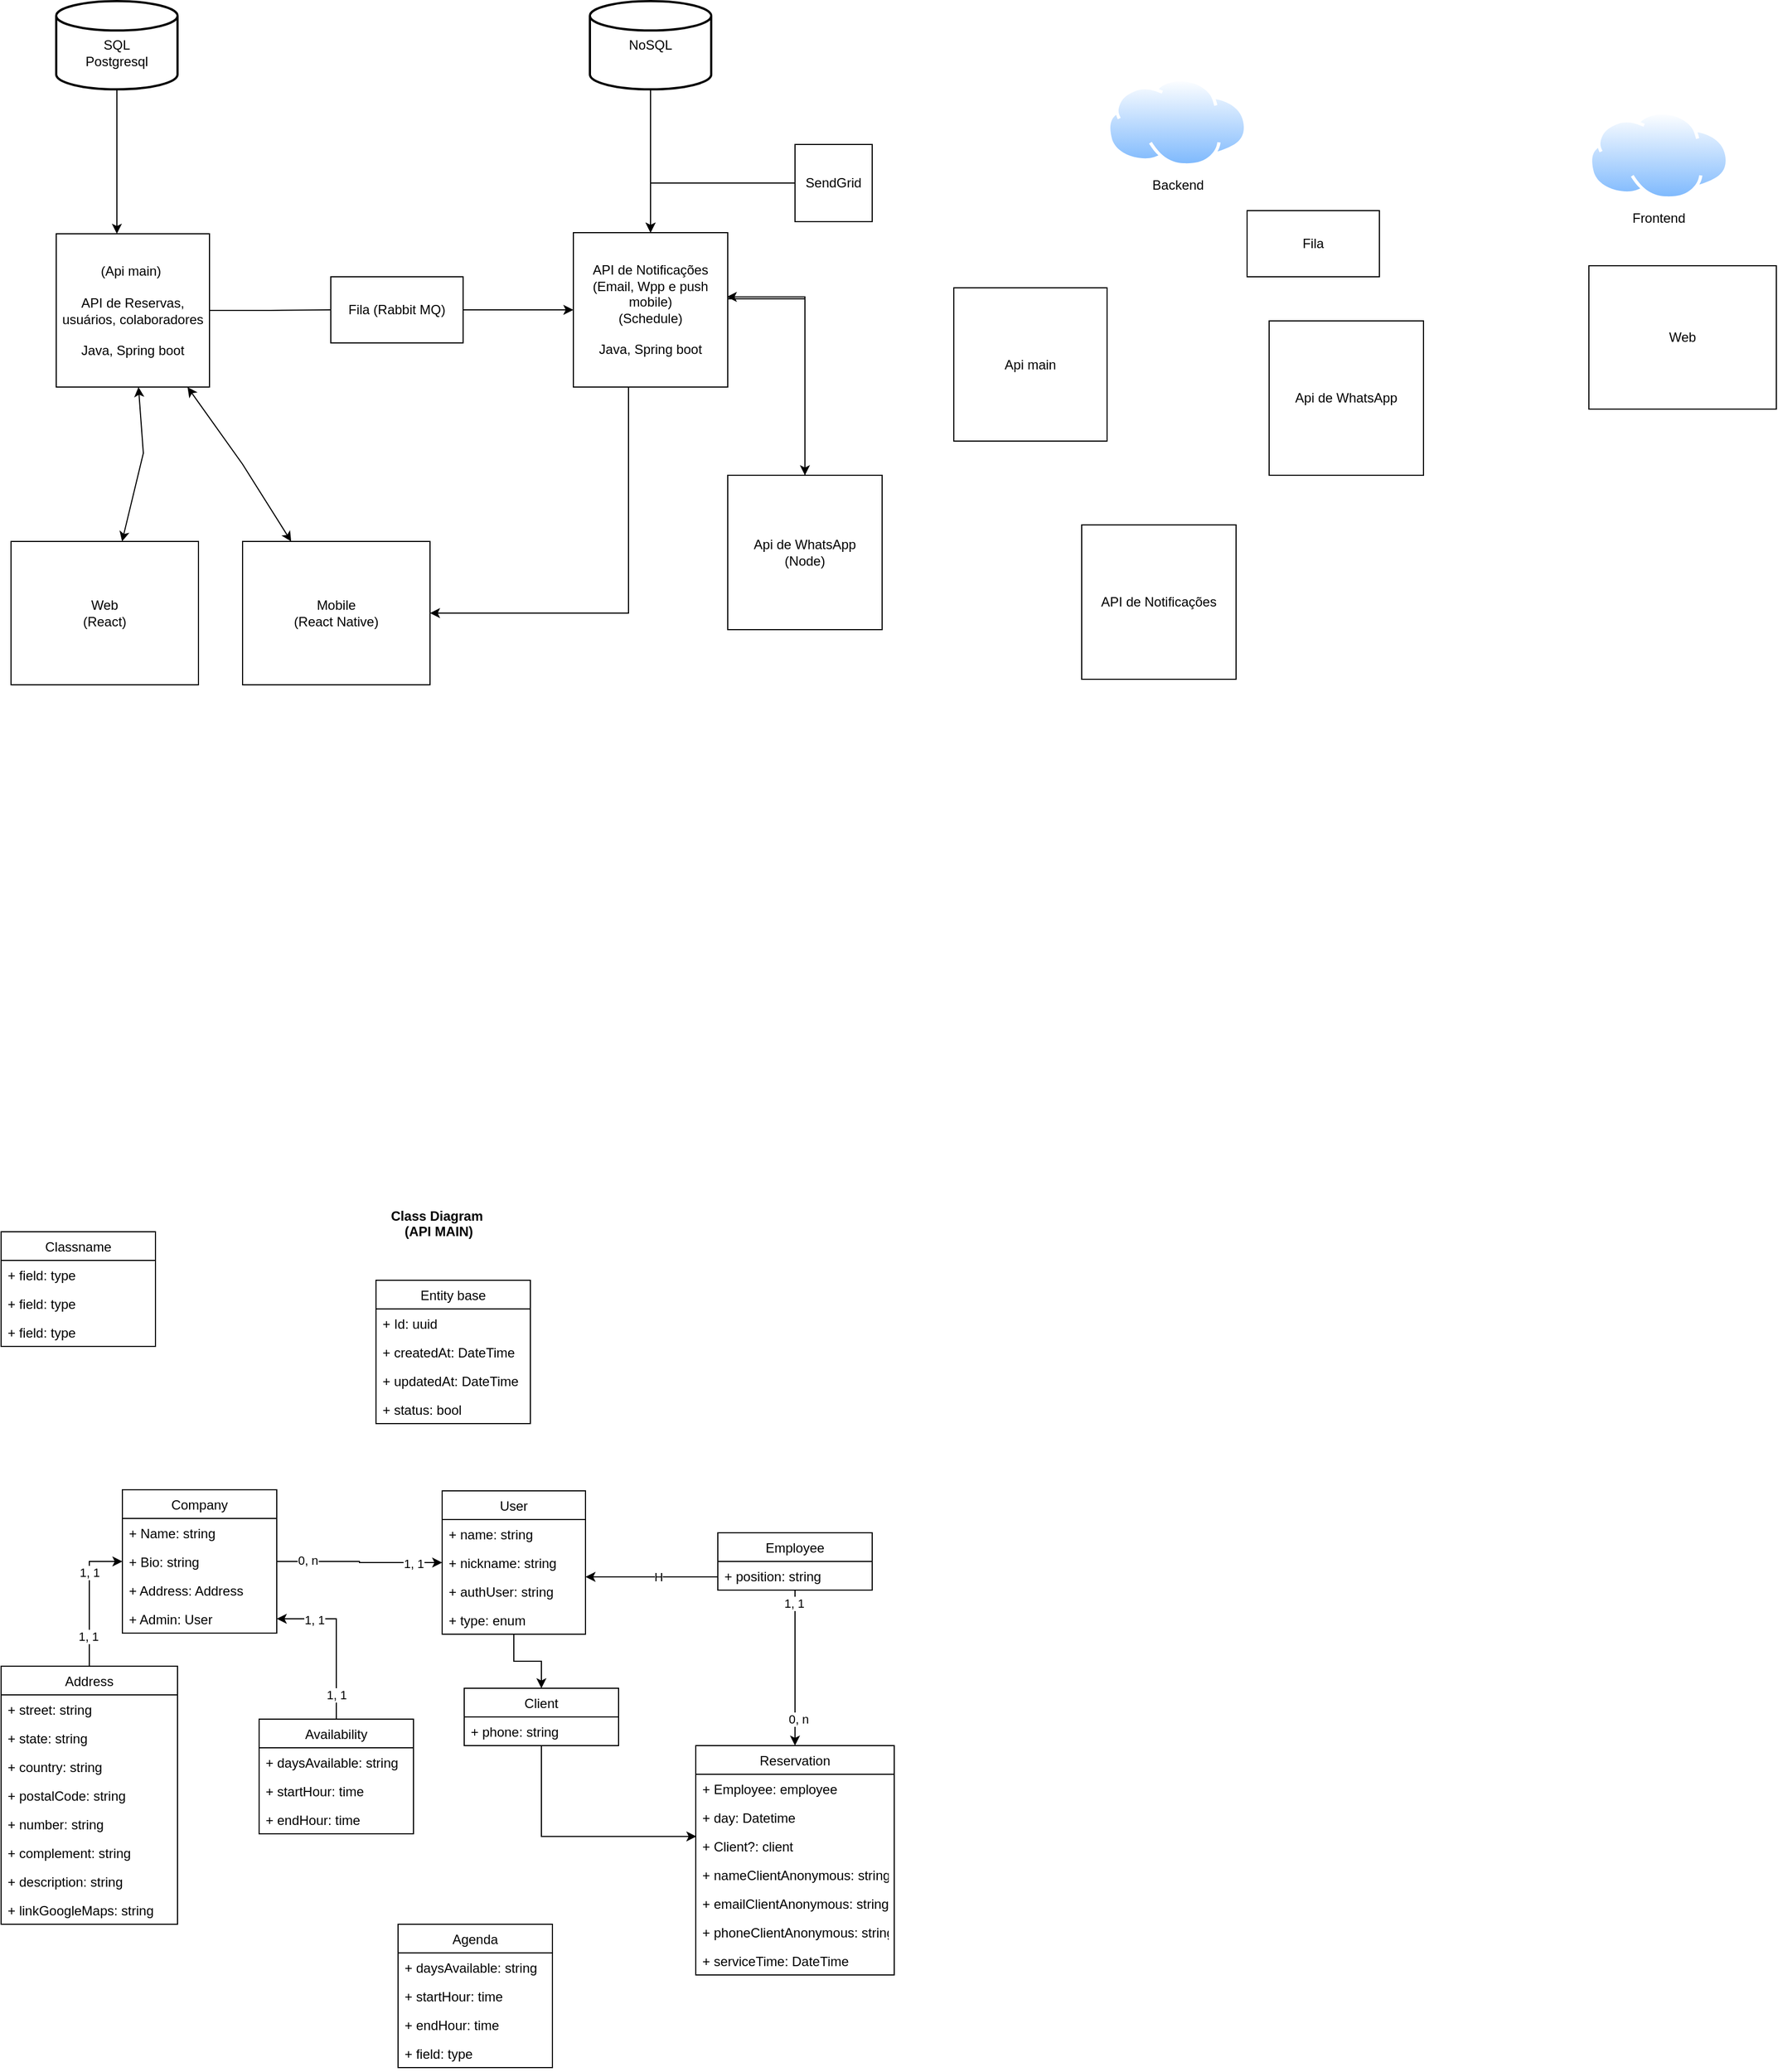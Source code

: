<mxfile version="18.0.6" type="device"><diagram id="8h_JsP-CnKqzO70dop5X" name="Página-1"><mxGraphModel dx="637" dy="545" grid="1" gridSize="10" guides="1" tooltips="1" connect="1" arrows="1" fold="1" page="1" pageScale="1" pageWidth="827" pageHeight="1169" math="0" shadow="0"><root><mxCell id="0"/><mxCell id="1" parent="0"/><mxCell id="T4q8o-NpH2LVHNzT5ocF-7" style="edgeStyle=orthogonalEdgeStyle;rounded=0;orthogonalLoop=1;jettySize=auto;html=1;startArrow=none;" parent="1" source="T4q8o-NpH2LVHNzT5ocF-8" target="T4q8o-NpH2LVHNzT5ocF-6" edge="1"><mxGeometry relative="1" as="geometry"/></mxCell><mxCell id="T4q8o-NpH2LVHNzT5ocF-5" value="(Api main)&amp;nbsp;&lt;br&gt;&lt;br&gt;API de Reservas,&lt;br&gt;usuários, colaboradores&lt;br&gt;&lt;br&gt;Java, Spring boot" style="whiteSpace=wrap;html=1;aspect=fixed;" parent="1" vertex="1"><mxGeometry x="60" y="321" width="139" height="139" as="geometry"/></mxCell><mxCell id="T4q8o-NpH2LVHNzT5ocF-15" style="edgeStyle=orthogonalEdgeStyle;rounded=0;orthogonalLoop=1;jettySize=auto;html=1;" parent="1" source="T4q8o-NpH2LVHNzT5ocF-6" target="T4q8o-NpH2LVHNzT5ocF-11" edge="1"><mxGeometry relative="1" as="geometry"><Array as="points"><mxPoint x="579" y="665"/></Array></mxGeometry></mxCell><mxCell id="T4q8o-NpH2LVHNzT5ocF-17" style="edgeStyle=orthogonalEdgeStyle;rounded=0;orthogonalLoop=1;jettySize=auto;html=1;" parent="1" source="T4q8o-NpH2LVHNzT5ocF-6" target="T4q8o-NpH2LVHNzT5ocF-16" edge="1"><mxGeometry relative="1" as="geometry"><Array as="points"><mxPoint x="739" y="380"/></Array></mxGeometry></mxCell><mxCell id="T4q8o-NpH2LVHNzT5ocF-6" value="API de Notificações&lt;br&gt;(Email, Wpp e push mobile)&lt;br&gt;(Schedule)&lt;br&gt;&lt;br&gt;Java, Spring boot" style="whiteSpace=wrap;html=1;aspect=fixed;" parent="1" vertex="1"><mxGeometry x="529" y="320" width="140" height="140" as="geometry"/></mxCell><mxCell id="T4q8o-NpH2LVHNzT5ocF-8" value="Fila (Rabbit MQ)" style="rounded=0;whiteSpace=wrap;html=1;" parent="1" vertex="1"><mxGeometry x="309" y="360" width="120" height="60" as="geometry"/></mxCell><mxCell id="T4q8o-NpH2LVHNzT5ocF-9" value="" style="edgeStyle=orthogonalEdgeStyle;rounded=0;orthogonalLoop=1;jettySize=auto;html=1;endArrow=none;" parent="1" source="T4q8o-NpH2LVHNzT5ocF-5" target="T4q8o-NpH2LVHNzT5ocF-8" edge="1"><mxGeometry relative="1" as="geometry"><mxPoint x="229" y="380" as="sourcePoint"/><mxPoint x="499" y="380" as="targetPoint"/></mxGeometry></mxCell><mxCell id="T4q8o-NpH2LVHNzT5ocF-10" value="Web&lt;br&gt;(React)" style="rounded=0;whiteSpace=wrap;html=1;" parent="1" vertex="1"><mxGeometry x="19" y="600" width="170" height="130" as="geometry"/></mxCell><mxCell id="T4q8o-NpH2LVHNzT5ocF-11" value="Mobile&lt;br&gt;(React Native)" style="rounded=0;whiteSpace=wrap;html=1;" parent="1" vertex="1"><mxGeometry x="229" y="600" width="170" height="130" as="geometry"/></mxCell><mxCell id="T4q8o-NpH2LVHNzT5ocF-13" value="" style="endArrow=classic;startArrow=classic;html=1;rounded=0;" parent="1" source="T4q8o-NpH2LVHNzT5ocF-10" target="T4q8o-NpH2LVHNzT5ocF-5" edge="1"><mxGeometry width="50" height="50" relative="1" as="geometry"><mxPoint x="369" y="680" as="sourcePoint"/><mxPoint x="419" y="630" as="targetPoint"/><Array as="points"><mxPoint x="139" y="520"/></Array></mxGeometry></mxCell><mxCell id="T4q8o-NpH2LVHNzT5ocF-14" value="" style="endArrow=classic;startArrow=classic;html=1;rounded=0;" parent="1" source="T4q8o-NpH2LVHNzT5ocF-11" target="T4q8o-NpH2LVHNzT5ocF-5" edge="1"><mxGeometry width="50" height="50" relative="1" as="geometry"><mxPoint x="129.69" y="610" as="sourcePoint"/><mxPoint x="144.385" y="470" as="targetPoint"/><Array as="points"><mxPoint x="229" y="530"/></Array></mxGeometry></mxCell><mxCell id="T4q8o-NpH2LVHNzT5ocF-18" style="edgeStyle=orthogonalEdgeStyle;rounded=0;orthogonalLoop=1;jettySize=auto;html=1;entryX=0.994;entryY=0.416;entryDx=0;entryDy=0;entryPerimeter=0;" parent="1" source="T4q8o-NpH2LVHNzT5ocF-16" target="T4q8o-NpH2LVHNzT5ocF-6" edge="1"><mxGeometry relative="1" as="geometry"/></mxCell><mxCell id="T4q8o-NpH2LVHNzT5ocF-16" value="Api de WhatsApp&lt;br&gt;(Node)" style="whiteSpace=wrap;html=1;aspect=fixed;" parent="1" vertex="1"><mxGeometry x="669" y="540" width="140" height="140" as="geometry"/></mxCell><mxCell id="T4q8o-NpH2LVHNzT5ocF-21" style="edgeStyle=orthogonalEdgeStyle;rounded=0;orthogonalLoop=1;jettySize=auto;html=1;" parent="1" source="T4q8o-NpH2LVHNzT5ocF-20" target="T4q8o-NpH2LVHNzT5ocF-5" edge="1"><mxGeometry relative="1" as="geometry"><Array as="points"><mxPoint x="115" y="290"/><mxPoint x="115" y="290"/></Array></mxGeometry></mxCell><mxCell id="T4q8o-NpH2LVHNzT5ocF-20" value="&lt;br&gt;SQL&lt;br&gt;Postgresql" style="strokeWidth=2;html=1;shape=mxgraph.flowchart.database;whiteSpace=wrap;" parent="1" vertex="1"><mxGeometry x="60" y="110" width="110" height="80" as="geometry"/></mxCell><mxCell id="T4q8o-NpH2LVHNzT5ocF-23" style="edgeStyle=orthogonalEdgeStyle;rounded=0;orthogonalLoop=1;jettySize=auto;html=1;" parent="1" source="T4q8o-NpH2LVHNzT5ocF-22" target="T4q8o-NpH2LVHNzT5ocF-6" edge="1"><mxGeometry relative="1" as="geometry"/></mxCell><mxCell id="T4q8o-NpH2LVHNzT5ocF-22" value="NoSQL" style="strokeWidth=2;html=1;shape=mxgraph.flowchart.database;whiteSpace=wrap;" parent="1" vertex="1"><mxGeometry x="544" y="110" width="110" height="80" as="geometry"/></mxCell><mxCell id="T4q8o-NpH2LVHNzT5ocF-27" value="Frontend" style="aspect=fixed;perimeter=ellipsePerimeter;html=1;align=center;shadow=0;dashed=0;spacingTop=3;image;image=img/lib/active_directory/internet_cloud.svg;" parent="1" vertex="1"><mxGeometry x="1450" y="210" width="126.98" height="80" as="geometry"/></mxCell><mxCell id="T4q8o-NpH2LVHNzT5ocF-46" value="Backend" style="aspect=fixed;perimeter=ellipsePerimeter;html=1;align=center;shadow=0;dashed=0;spacingTop=3;image;image=img/lib/active_directory/internet_cloud.svg;" parent="1" vertex="1"><mxGeometry x="1013.02" y="180" width="126.98" height="80" as="geometry"/></mxCell><mxCell id="T4q8o-NpH2LVHNzT5ocF-47" value="Api main" style="whiteSpace=wrap;html=1;aspect=fixed;" parent="1" vertex="1"><mxGeometry x="874.02" y="370" width="139" height="139" as="geometry"/></mxCell><mxCell id="T4q8o-NpH2LVHNzT5ocF-48" value="API de Notificações&lt;br&gt;" style="whiteSpace=wrap;html=1;aspect=fixed;" parent="1" vertex="1"><mxGeometry x="990" y="585" width="140" height="140" as="geometry"/></mxCell><mxCell id="T4q8o-NpH2LVHNzT5ocF-49" value="Api de WhatsApp" style="whiteSpace=wrap;html=1;aspect=fixed;" parent="1" vertex="1"><mxGeometry x="1160" y="400" width="140" height="140" as="geometry"/></mxCell><mxCell id="T4q8o-NpH2LVHNzT5ocF-50" value="Fila" style="rounded=0;whiteSpace=wrap;html=1;" parent="1" vertex="1"><mxGeometry x="1140" y="300" width="120" height="60" as="geometry"/></mxCell><mxCell id="T4q8o-NpH2LVHNzT5ocF-53" value="Web" style="rounded=0;whiteSpace=wrap;html=1;" parent="1" vertex="1"><mxGeometry x="1450" y="350" width="170" height="130" as="geometry"/></mxCell><mxCell id="T4q8o-NpH2LVHNzT5ocF-56" style="edgeStyle=orthogonalEdgeStyle;rounded=0;orthogonalLoop=1;jettySize=auto;html=1;" parent="1" source="T4q8o-NpH2LVHNzT5ocF-55" target="T4q8o-NpH2LVHNzT5ocF-6" edge="1"><mxGeometry relative="1" as="geometry"/></mxCell><mxCell id="T4q8o-NpH2LVHNzT5ocF-55" value="SendGrid" style="whiteSpace=wrap;html=1;aspect=fixed;" parent="1" vertex="1"><mxGeometry x="730" y="240" width="70" height="70" as="geometry"/></mxCell><mxCell id="EwidzGbI3Z2ptSwWMDJn-49" style="edgeStyle=orthogonalEdgeStyle;rounded=0;orthogonalLoop=1;jettySize=auto;html=1;entryX=0;entryY=0.5;entryDx=0;entryDy=0;" parent="1" source="EwidzGbI3Z2ptSwWMDJn-1" target="EwidzGbI3Z2ptSwWMDJn-45" edge="1"><mxGeometry relative="1" as="geometry"/></mxCell><mxCell id="EwidzGbI3Z2ptSwWMDJn-50" value="0, n" style="edgeLabel;html=1;align=center;verticalAlign=middle;resizable=0;points=[];" parent="EwidzGbI3Z2ptSwWMDJn-49" vertex="1" connectable="0"><mxGeometry x="-0.635" y="1" relative="1" as="geometry"><mxPoint as="offset"/></mxGeometry></mxCell><mxCell id="EwidzGbI3Z2ptSwWMDJn-51" value="1, 1" style="edgeLabel;html=1;align=center;verticalAlign=middle;resizable=0;points=[];" parent="EwidzGbI3Z2ptSwWMDJn-49" vertex="1" connectable="0"><mxGeometry x="0.646" y="-1" relative="1" as="geometry"><mxPoint as="offset"/></mxGeometry></mxCell><mxCell id="EwidzGbI3Z2ptSwWMDJn-1" value="Company" style="swimlane;fontStyle=0;childLayout=stackLayout;horizontal=1;startSize=26;fillColor=none;horizontalStack=0;resizeParent=1;resizeParentMax=0;resizeLast=0;collapsible=1;marginBottom=0;" parent="1" vertex="1"><mxGeometry x="120" y="1460" width="140" height="130" as="geometry"/></mxCell><mxCell id="EwidzGbI3Z2ptSwWMDJn-2" value="+ Name: string" style="text;strokeColor=none;fillColor=none;align=left;verticalAlign=top;spacingLeft=4;spacingRight=4;overflow=hidden;rotatable=0;points=[[0,0.5],[1,0.5]];portConstraint=eastwest;" parent="EwidzGbI3Z2ptSwWMDJn-1" vertex="1"><mxGeometry y="26" width="140" height="26" as="geometry"/></mxCell><mxCell id="EwidzGbI3Z2ptSwWMDJn-3" value="+ Bio: string" style="text;strokeColor=none;fillColor=none;align=left;verticalAlign=top;spacingLeft=4;spacingRight=4;overflow=hidden;rotatable=0;points=[[0,0.5],[1,0.5]];portConstraint=eastwest;" parent="EwidzGbI3Z2ptSwWMDJn-1" vertex="1"><mxGeometry y="52" width="140" height="26" as="geometry"/></mxCell><mxCell id="EwidzGbI3Z2ptSwWMDJn-4" value="+ Address: Address" style="text;strokeColor=none;fillColor=none;align=left;verticalAlign=top;spacingLeft=4;spacingRight=4;overflow=hidden;rotatable=0;points=[[0,0.5],[1,0.5]];portConstraint=eastwest;" parent="EwidzGbI3Z2ptSwWMDJn-1" vertex="1"><mxGeometry y="78" width="140" height="26" as="geometry"/></mxCell><mxCell id="EwidzGbI3Z2ptSwWMDJn-41" value="+ Admin: User" style="text;strokeColor=none;fillColor=none;align=left;verticalAlign=top;spacingLeft=4;spacingRight=4;overflow=hidden;rotatable=0;points=[[0,0.5],[1,0.5]];portConstraint=eastwest;" parent="EwidzGbI3Z2ptSwWMDJn-1" vertex="1"><mxGeometry y="104" width="140" height="26" as="geometry"/></mxCell><mxCell id="EwidzGbI3Z2ptSwWMDJn-9" value="Classname" style="swimlane;fontStyle=0;childLayout=stackLayout;horizontal=1;startSize=26;fillColor=none;horizontalStack=0;resizeParent=1;resizeParentMax=0;resizeLast=0;collapsible=1;marginBottom=0;" parent="1" vertex="1"><mxGeometry x="10" y="1226" width="140" height="104" as="geometry"/></mxCell><mxCell id="EwidzGbI3Z2ptSwWMDJn-10" value="+ field: type" style="text;strokeColor=none;fillColor=none;align=left;verticalAlign=top;spacingLeft=4;spacingRight=4;overflow=hidden;rotatable=0;points=[[0,0.5],[1,0.5]];portConstraint=eastwest;" parent="EwidzGbI3Z2ptSwWMDJn-9" vertex="1"><mxGeometry y="26" width="140" height="26" as="geometry"/></mxCell><mxCell id="EwidzGbI3Z2ptSwWMDJn-11" value="+ field: type" style="text;strokeColor=none;fillColor=none;align=left;verticalAlign=top;spacingLeft=4;spacingRight=4;overflow=hidden;rotatable=0;points=[[0,0.5],[1,0.5]];portConstraint=eastwest;" parent="EwidzGbI3Z2ptSwWMDJn-9" vertex="1"><mxGeometry y="52" width="140" height="26" as="geometry"/></mxCell><mxCell id="EwidzGbI3Z2ptSwWMDJn-12" value="+ field: type" style="text;strokeColor=none;fillColor=none;align=left;verticalAlign=top;spacingLeft=4;spacingRight=4;overflow=hidden;rotatable=0;points=[[0,0.5],[1,0.5]];portConstraint=eastwest;" parent="EwidzGbI3Z2ptSwWMDJn-9" vertex="1"><mxGeometry y="78" width="140" height="26" as="geometry"/></mxCell><mxCell id="EwidzGbI3Z2ptSwWMDJn-53" style="edgeStyle=orthogonalEdgeStyle;rounded=0;orthogonalLoop=1;jettySize=auto;html=1;entryX=1;entryY=0;entryDx=0;entryDy=0;entryPerimeter=0;" parent="1" source="EwidzGbI3Z2ptSwWMDJn-13" target="EwidzGbI3Z2ptSwWMDJn-46" edge="1"><mxGeometry relative="1" as="geometry"><Array as="points"><mxPoint x="580" y="1539"/><mxPoint x="580" y="1539"/></Array></mxGeometry></mxCell><mxCell id="EwidzGbI3Z2ptSwWMDJn-58" value="H" style="edgeLabel;html=1;align=center;verticalAlign=middle;resizable=0;points=[];" parent="EwidzGbI3Z2ptSwWMDJn-53" vertex="1" connectable="0"><mxGeometry x="-0.104" relative="1" as="geometry"><mxPoint as="offset"/></mxGeometry></mxCell><mxCell id="EwidzGbI3Z2ptSwWMDJn-129" style="edgeStyle=orthogonalEdgeStyle;rounded=0;orthogonalLoop=1;jettySize=auto;html=1;" parent="1" source="EwidzGbI3Z2ptSwWMDJn-13" target="EwidzGbI3Z2ptSwWMDJn-21" edge="1"><mxGeometry relative="1" as="geometry"><Array as="points"><mxPoint x="730" y="1660"/><mxPoint x="730" y="1660"/></Array></mxGeometry></mxCell><mxCell id="EwidzGbI3Z2ptSwWMDJn-133" value="1, 1" style="edgeLabel;html=1;align=center;verticalAlign=middle;resizable=0;points=[];" parent="EwidzGbI3Z2ptSwWMDJn-129" vertex="1" connectable="0"><mxGeometry x="-0.833" y="-1" relative="1" as="geometry"><mxPoint as="offset"/></mxGeometry></mxCell><mxCell id="EwidzGbI3Z2ptSwWMDJn-134" value="0, n" style="edgeLabel;html=1;align=center;verticalAlign=middle;resizable=0;points=[];" parent="EwidzGbI3Z2ptSwWMDJn-129" vertex="1" connectable="0"><mxGeometry x="0.654" y="3" relative="1" as="geometry"><mxPoint as="offset"/></mxGeometry></mxCell><mxCell id="EwidzGbI3Z2ptSwWMDJn-13" value="Employee" style="swimlane;fontStyle=0;childLayout=stackLayout;horizontal=1;startSize=26;fillColor=none;horizontalStack=0;resizeParent=1;resizeParentMax=0;resizeLast=0;collapsible=1;marginBottom=0;" parent="1" vertex="1"><mxGeometry x="660" y="1499" width="140" height="52" as="geometry"/></mxCell><mxCell id="EwidzGbI3Z2ptSwWMDJn-14" value="+ position: string" style="text;strokeColor=none;fillColor=none;align=left;verticalAlign=top;spacingLeft=4;spacingRight=4;overflow=hidden;rotatable=0;points=[[0,0.5],[1,0.5]];portConstraint=eastwest;" parent="EwidzGbI3Z2ptSwWMDJn-13" vertex="1"><mxGeometry y="26" width="140" height="26" as="geometry"/></mxCell><mxCell id="EwidzGbI3Z2ptSwWMDJn-17" value="Agenda" style="swimlane;fontStyle=0;childLayout=stackLayout;horizontal=1;startSize=26;fillColor=none;horizontalStack=0;resizeParent=1;resizeParentMax=0;resizeLast=0;collapsible=1;marginBottom=0;" parent="1" vertex="1"><mxGeometry x="370" y="1854" width="140" height="130" as="geometry"/></mxCell><mxCell id="EwidzGbI3Z2ptSwWMDJn-19" value="+ daysAvailable: string" style="text;strokeColor=none;fillColor=none;align=left;verticalAlign=top;spacingLeft=4;spacingRight=4;overflow=hidden;rotatable=0;points=[[0,0.5],[1,0.5]];portConstraint=eastwest;" parent="EwidzGbI3Z2ptSwWMDJn-17" vertex="1"><mxGeometry y="26" width="140" height="26" as="geometry"/></mxCell><mxCell id="EwidzGbI3Z2ptSwWMDJn-20" value="+ startHour: time" style="text;strokeColor=none;fillColor=none;align=left;verticalAlign=top;spacingLeft=4;spacingRight=4;overflow=hidden;rotatable=0;points=[[0,0.5],[1,0.5]];portConstraint=eastwest;" parent="EwidzGbI3Z2ptSwWMDJn-17" vertex="1"><mxGeometry y="52" width="140" height="26" as="geometry"/></mxCell><mxCell id="EwidzGbI3Z2ptSwWMDJn-112" value="+ endHour: time" style="text;strokeColor=none;fillColor=none;align=left;verticalAlign=top;spacingLeft=4;spacingRight=4;overflow=hidden;rotatable=0;points=[[0,0.5],[1,0.5]];portConstraint=eastwest;" parent="EwidzGbI3Z2ptSwWMDJn-17" vertex="1"><mxGeometry y="78" width="140" height="26" as="geometry"/></mxCell><mxCell id="EwidzGbI3Z2ptSwWMDJn-113" value="+ field: type" style="text;strokeColor=none;fillColor=none;align=left;verticalAlign=top;spacingLeft=4;spacingRight=4;overflow=hidden;rotatable=0;points=[[0,0.5],[1,0.5]];portConstraint=eastwest;" parent="EwidzGbI3Z2ptSwWMDJn-17" vertex="1"><mxGeometry y="104" width="140" height="26" as="geometry"/></mxCell><mxCell id="EwidzGbI3Z2ptSwWMDJn-21" value="Reservation" style="swimlane;fontStyle=0;childLayout=stackLayout;horizontal=1;startSize=26;fillColor=none;horizontalStack=0;resizeParent=1;resizeParentMax=0;resizeLast=0;collapsible=1;marginBottom=0;" parent="1" vertex="1"><mxGeometry x="640" y="1692" width="180" height="208" as="geometry"/></mxCell><mxCell id="EwidzGbI3Z2ptSwWMDJn-22" value="+ Employee: employee" style="text;strokeColor=none;fillColor=none;align=left;verticalAlign=top;spacingLeft=4;spacingRight=4;overflow=hidden;rotatable=0;points=[[0,0.5],[1,0.5]];portConstraint=eastwest;" parent="EwidzGbI3Z2ptSwWMDJn-21" vertex="1"><mxGeometry y="26" width="180" height="26" as="geometry"/></mxCell><mxCell id="EwidzGbI3Z2ptSwWMDJn-23" value="+ day: Datetime" style="text;strokeColor=none;fillColor=none;align=left;verticalAlign=top;spacingLeft=4;spacingRight=4;overflow=hidden;rotatable=0;points=[[0,0.5],[1,0.5]];portConstraint=eastwest;" parent="EwidzGbI3Z2ptSwWMDJn-21" vertex="1"><mxGeometry y="52" width="180" height="26" as="geometry"/></mxCell><mxCell id="EwidzGbI3Z2ptSwWMDJn-24" value="+ Client?: client" style="text;strokeColor=none;fillColor=none;align=left;verticalAlign=top;spacingLeft=4;spacingRight=4;overflow=hidden;rotatable=0;points=[[0,0.5],[1,0.5]];portConstraint=eastwest;" parent="EwidzGbI3Z2ptSwWMDJn-21" vertex="1"><mxGeometry y="78" width="180" height="26" as="geometry"/></mxCell><mxCell id="EwidzGbI3Z2ptSwWMDJn-124" value="+ nameClientAnonymous: string" style="text;strokeColor=none;fillColor=none;align=left;verticalAlign=top;spacingLeft=4;spacingRight=4;overflow=hidden;rotatable=0;points=[[0,0.5],[1,0.5]];portConstraint=eastwest;" parent="EwidzGbI3Z2ptSwWMDJn-21" vertex="1"><mxGeometry y="104" width="180" height="26" as="geometry"/></mxCell><mxCell id="EwidzGbI3Z2ptSwWMDJn-130" value="+ emailClientAnonymous: string" style="text;strokeColor=none;fillColor=none;align=left;verticalAlign=top;spacingLeft=4;spacingRight=4;overflow=hidden;rotatable=0;points=[[0,0.5],[1,0.5]];portConstraint=eastwest;" parent="EwidzGbI3Z2ptSwWMDJn-21" vertex="1"><mxGeometry y="130" width="180" height="26" as="geometry"/></mxCell><mxCell id="EwidzGbI3Z2ptSwWMDJn-131" value="+ phoneClientAnonymous: string" style="text;strokeColor=none;fillColor=none;align=left;verticalAlign=top;spacingLeft=4;spacingRight=4;overflow=hidden;rotatable=0;points=[[0,0.5],[1,0.5]];portConstraint=eastwest;" parent="EwidzGbI3Z2ptSwWMDJn-21" vertex="1"><mxGeometry y="156" width="180" height="26" as="geometry"/></mxCell><mxCell id="EwidzGbI3Z2ptSwWMDJn-132" value="+ serviceTime: DateTime" style="text;strokeColor=none;fillColor=none;align=left;verticalAlign=top;spacingLeft=4;spacingRight=4;overflow=hidden;rotatable=0;points=[[0,0.5],[1,0.5]];portConstraint=eastwest;" parent="EwidzGbI3Z2ptSwWMDJn-21" vertex="1"><mxGeometry y="182" width="180" height="26" as="geometry"/></mxCell><mxCell id="EwidzGbI3Z2ptSwWMDJn-25" value="Entity base" style="swimlane;fontStyle=0;childLayout=stackLayout;horizontal=1;startSize=26;fillColor=none;horizontalStack=0;resizeParent=1;resizeParentMax=0;resizeLast=0;collapsible=1;marginBottom=0;" parent="1" vertex="1"><mxGeometry x="350" y="1270" width="140" height="130" as="geometry"/></mxCell><mxCell id="EwidzGbI3Z2ptSwWMDJn-26" value="+ Id: uuid" style="text;strokeColor=none;fillColor=none;align=left;verticalAlign=top;spacingLeft=4;spacingRight=4;overflow=hidden;rotatable=0;points=[[0,0.5],[1,0.5]];portConstraint=eastwest;" parent="EwidzGbI3Z2ptSwWMDJn-25" vertex="1"><mxGeometry y="26" width="140" height="26" as="geometry"/></mxCell><mxCell id="EwidzGbI3Z2ptSwWMDJn-27" value="+ createdAt: DateTime" style="text;strokeColor=none;fillColor=none;align=left;verticalAlign=top;spacingLeft=4;spacingRight=4;overflow=hidden;rotatable=0;points=[[0,0.5],[1,0.5]];portConstraint=eastwest;" parent="EwidzGbI3Z2ptSwWMDJn-25" vertex="1"><mxGeometry y="52" width="140" height="26" as="geometry"/></mxCell><mxCell id="EwidzGbI3Z2ptSwWMDJn-28" value="+ updatedAt: DateTime" style="text;strokeColor=none;fillColor=none;align=left;verticalAlign=top;spacingLeft=4;spacingRight=4;overflow=hidden;rotatable=0;points=[[0,0.5],[1,0.5]];portConstraint=eastwest;" parent="EwidzGbI3Z2ptSwWMDJn-25" vertex="1"><mxGeometry y="78" width="140" height="26" as="geometry"/></mxCell><mxCell id="EwidzGbI3Z2ptSwWMDJn-29" value="+ status: bool" style="text;strokeColor=none;fillColor=none;align=left;verticalAlign=top;spacingLeft=4;spacingRight=4;overflow=hidden;rotatable=0;points=[[0,0.5],[1,0.5]];portConstraint=eastwest;" parent="EwidzGbI3Z2ptSwWMDJn-25" vertex="1"><mxGeometry y="104" width="140" height="26" as="geometry"/></mxCell><mxCell id="EwidzGbI3Z2ptSwWMDJn-42" style="edgeStyle=orthogonalEdgeStyle;rounded=0;orthogonalLoop=1;jettySize=auto;html=1;entryX=0;entryY=0.5;entryDx=0;entryDy=0;" parent="1" source="EwidzGbI3Z2ptSwWMDJn-31" target="EwidzGbI3Z2ptSwWMDJn-3" edge="1"><mxGeometry relative="1" as="geometry"/></mxCell><mxCell id="EwidzGbI3Z2ptSwWMDJn-137" value="1, 1" style="edgeLabel;html=1;align=center;verticalAlign=middle;resizable=0;points=[];" parent="EwidzGbI3Z2ptSwWMDJn-42" vertex="1" connectable="0"><mxGeometry x="0.368" relative="1" as="geometry"><mxPoint as="offset"/></mxGeometry></mxCell><mxCell id="EwidzGbI3Z2ptSwWMDJn-138" value="1, 1" style="edgeLabel;html=1;align=center;verticalAlign=middle;resizable=0;points=[];" parent="EwidzGbI3Z2ptSwWMDJn-42" vertex="1" connectable="0"><mxGeometry x="-0.559" y="1" relative="1" as="geometry"><mxPoint as="offset"/></mxGeometry></mxCell><mxCell id="EwidzGbI3Z2ptSwWMDJn-31" value="Address" style="swimlane;fontStyle=0;childLayout=stackLayout;horizontal=1;startSize=26;fillColor=none;horizontalStack=0;resizeParent=1;resizeParentMax=0;resizeLast=0;collapsible=1;marginBottom=0;" parent="1" vertex="1"><mxGeometry x="10" y="1620" width="160" height="234" as="geometry"/></mxCell><mxCell id="EwidzGbI3Z2ptSwWMDJn-32" value="+ street: string" style="text;strokeColor=none;fillColor=none;align=left;verticalAlign=top;spacingLeft=4;spacingRight=4;overflow=hidden;rotatable=0;points=[[0,0.5],[1,0.5]];portConstraint=eastwest;" parent="EwidzGbI3Z2ptSwWMDJn-31" vertex="1"><mxGeometry y="26" width="160" height="26" as="geometry"/></mxCell><mxCell id="EwidzGbI3Z2ptSwWMDJn-33" value="+ state: string" style="text;strokeColor=none;fillColor=none;align=left;verticalAlign=top;spacingLeft=4;spacingRight=4;overflow=hidden;rotatable=0;points=[[0,0.5],[1,0.5]];portConstraint=eastwest;" parent="EwidzGbI3Z2ptSwWMDJn-31" vertex="1"><mxGeometry y="52" width="160" height="26" as="geometry"/></mxCell><mxCell id="EwidzGbI3Z2ptSwWMDJn-34" value="+ country: string" style="text;strokeColor=none;fillColor=none;align=left;verticalAlign=top;spacingLeft=4;spacingRight=4;overflow=hidden;rotatable=0;points=[[0,0.5],[1,0.5]];portConstraint=eastwest;" parent="EwidzGbI3Z2ptSwWMDJn-31" vertex="1"><mxGeometry y="78" width="160" height="26" as="geometry"/></mxCell><mxCell id="EwidzGbI3Z2ptSwWMDJn-35" value="+ postalCode: string" style="text;strokeColor=none;fillColor=none;align=left;verticalAlign=top;spacingLeft=4;spacingRight=4;overflow=hidden;rotatable=0;points=[[0,0.5],[1,0.5]];portConstraint=eastwest;" parent="EwidzGbI3Z2ptSwWMDJn-31" vertex="1"><mxGeometry y="104" width="160" height="26" as="geometry"/></mxCell><mxCell id="EwidzGbI3Z2ptSwWMDJn-36" value="+ number: string" style="text;strokeColor=none;fillColor=none;align=left;verticalAlign=top;spacingLeft=4;spacingRight=4;overflow=hidden;rotatable=0;points=[[0,0.5],[1,0.5]];portConstraint=eastwest;" parent="EwidzGbI3Z2ptSwWMDJn-31" vertex="1"><mxGeometry y="130" width="160" height="26" as="geometry"/></mxCell><mxCell id="EwidzGbI3Z2ptSwWMDJn-37" value="+ complement: string" style="text;strokeColor=none;fillColor=none;align=left;verticalAlign=top;spacingLeft=4;spacingRight=4;overflow=hidden;rotatable=0;points=[[0,0.5],[1,0.5]];portConstraint=eastwest;" parent="EwidzGbI3Z2ptSwWMDJn-31" vertex="1"><mxGeometry y="156" width="160" height="26" as="geometry"/></mxCell><mxCell id="EwidzGbI3Z2ptSwWMDJn-38" value="+ description: string" style="text;strokeColor=none;fillColor=none;align=left;verticalAlign=top;spacingLeft=4;spacingRight=4;overflow=hidden;rotatable=0;points=[[0,0.5],[1,0.5]];portConstraint=eastwest;" parent="EwidzGbI3Z2ptSwWMDJn-31" vertex="1"><mxGeometry y="182" width="160" height="26" as="geometry"/></mxCell><mxCell id="EwidzGbI3Z2ptSwWMDJn-39" value="+ linkGoogleMaps: string" style="text;strokeColor=none;fillColor=none;align=left;verticalAlign=top;spacingLeft=4;spacingRight=4;overflow=hidden;rotatable=0;points=[[0,0.5],[1,0.5]];portConstraint=eastwest;" parent="EwidzGbI3Z2ptSwWMDJn-31" vertex="1"><mxGeometry y="208" width="160" height="26" as="geometry"/></mxCell><mxCell id="EwidzGbI3Z2ptSwWMDJn-127" style="edgeStyle=orthogonalEdgeStyle;rounded=0;orthogonalLoop=1;jettySize=auto;html=1;" parent="1" source="EwidzGbI3Z2ptSwWMDJn-43" target="EwidzGbI3Z2ptSwWMDJn-125" edge="1"><mxGeometry relative="1" as="geometry"/></mxCell><mxCell id="EwidzGbI3Z2ptSwWMDJn-43" value="User" style="swimlane;fontStyle=0;childLayout=stackLayout;horizontal=1;startSize=26;fillColor=none;horizontalStack=0;resizeParent=1;resizeParentMax=0;resizeLast=0;collapsible=1;marginBottom=0;" parent="1" vertex="1"><mxGeometry x="410" y="1461" width="130" height="130" as="geometry"/></mxCell><mxCell id="EwidzGbI3Z2ptSwWMDJn-44" value="+ name: string " style="text;strokeColor=none;fillColor=none;align=left;verticalAlign=top;spacingLeft=4;spacingRight=4;overflow=hidden;rotatable=0;points=[[0,0.5],[1,0.5]];portConstraint=eastwest;" parent="EwidzGbI3Z2ptSwWMDJn-43" vertex="1"><mxGeometry y="26" width="130" height="26" as="geometry"/></mxCell><mxCell id="EwidzGbI3Z2ptSwWMDJn-45" value="+ nickname: string" style="text;strokeColor=none;fillColor=none;align=left;verticalAlign=top;spacingLeft=4;spacingRight=4;overflow=hidden;rotatable=0;points=[[0,0.5],[1,0.5]];portConstraint=eastwest;" parent="EwidzGbI3Z2ptSwWMDJn-43" vertex="1"><mxGeometry y="52" width="130" height="26" as="geometry"/></mxCell><mxCell id="EwidzGbI3Z2ptSwWMDJn-46" value="+ authUser: string" style="text;strokeColor=none;fillColor=none;align=left;verticalAlign=top;spacingLeft=4;spacingRight=4;overflow=hidden;rotatable=0;points=[[0,0.5],[1,0.5]];portConstraint=eastwest;" parent="EwidzGbI3Z2ptSwWMDJn-43" vertex="1"><mxGeometry y="78" width="130" height="26" as="geometry"/></mxCell><mxCell id="EwidzGbI3Z2ptSwWMDJn-48" value="+ type: enum" style="text;strokeColor=none;fillColor=none;align=left;verticalAlign=top;spacingLeft=4;spacingRight=4;overflow=hidden;rotatable=0;points=[[0,0.5],[1,0.5]];portConstraint=eastwest;" parent="EwidzGbI3Z2ptSwWMDJn-43" vertex="1"><mxGeometry y="104" width="130" height="26" as="geometry"/></mxCell><mxCell id="EwidzGbI3Z2ptSwWMDJn-59" value="Class Diagram &#10;(API MAIN)" style="text;align=center;fontStyle=1;verticalAlign=middle;spacingLeft=3;spacingRight=3;strokeColor=none;rotatable=0;points=[[0,0.5],[1,0.5]];portConstraint=eastwest;" parent="1" vertex="1"><mxGeometry x="324" y="1200" width="166" height="36" as="geometry"/></mxCell><mxCell id="EwidzGbI3Z2ptSwWMDJn-123" style="edgeStyle=orthogonalEdgeStyle;rounded=0;orthogonalLoop=1;jettySize=auto;html=1;" parent="1" source="EwidzGbI3Z2ptSwWMDJn-118" target="EwidzGbI3Z2ptSwWMDJn-41" edge="1"><mxGeometry relative="1" as="geometry"/></mxCell><mxCell id="EwidzGbI3Z2ptSwWMDJn-135" value="1, 1" style="edgeLabel;html=1;align=center;verticalAlign=middle;resizable=0;points=[];" parent="EwidzGbI3Z2ptSwWMDJn-123" vertex="1" connectable="0"><mxGeometry x="-0.7" relative="1" as="geometry"><mxPoint as="offset"/></mxGeometry></mxCell><mxCell id="EwidzGbI3Z2ptSwWMDJn-136" value="1, 1" style="edgeLabel;html=1;align=center;verticalAlign=middle;resizable=0;points=[];" parent="EwidzGbI3Z2ptSwWMDJn-123" vertex="1" connectable="0"><mxGeometry x="0.529" y="1" relative="1" as="geometry"><mxPoint as="offset"/></mxGeometry></mxCell><mxCell id="EwidzGbI3Z2ptSwWMDJn-118" value="Availability" style="swimlane;fontStyle=0;childLayout=stackLayout;horizontal=1;startSize=26;fillColor=none;horizontalStack=0;resizeParent=1;resizeParentMax=0;resizeLast=0;collapsible=1;marginBottom=0;" parent="1" vertex="1"><mxGeometry x="244" y="1668" width="140" height="104" as="geometry"/></mxCell><mxCell id="EwidzGbI3Z2ptSwWMDJn-119" value="+ daysAvailable: string" style="text;strokeColor=none;fillColor=none;align=left;verticalAlign=top;spacingLeft=4;spacingRight=4;overflow=hidden;rotatable=0;points=[[0,0.5],[1,0.5]];portConstraint=eastwest;" parent="EwidzGbI3Z2ptSwWMDJn-118" vertex="1"><mxGeometry y="26" width="140" height="26" as="geometry"/></mxCell><mxCell id="EwidzGbI3Z2ptSwWMDJn-120" value="+ startHour: time" style="text;strokeColor=none;fillColor=none;align=left;verticalAlign=top;spacingLeft=4;spacingRight=4;overflow=hidden;rotatable=0;points=[[0,0.5],[1,0.5]];portConstraint=eastwest;" parent="EwidzGbI3Z2ptSwWMDJn-118" vertex="1"><mxGeometry y="52" width="140" height="26" as="geometry"/></mxCell><mxCell id="EwidzGbI3Z2ptSwWMDJn-121" value="+ endHour: time" style="text;strokeColor=none;fillColor=none;align=left;verticalAlign=top;spacingLeft=4;spacingRight=4;overflow=hidden;rotatable=0;points=[[0,0.5],[1,0.5]];portConstraint=eastwest;" parent="EwidzGbI3Z2ptSwWMDJn-118" vertex="1"><mxGeometry y="78" width="140" height="26" as="geometry"/></mxCell><mxCell id="EwidzGbI3Z2ptSwWMDJn-128" style="edgeStyle=orthogonalEdgeStyle;rounded=0;orthogonalLoop=1;jettySize=auto;html=1;entryX=0.003;entryY=0.168;entryDx=0;entryDy=0;entryPerimeter=0;" parent="1" source="EwidzGbI3Z2ptSwWMDJn-125" target="EwidzGbI3Z2ptSwWMDJn-24" edge="1"><mxGeometry relative="1" as="geometry"/></mxCell><mxCell id="EwidzGbI3Z2ptSwWMDJn-125" value="Client" style="swimlane;fontStyle=0;childLayout=stackLayout;horizontal=1;startSize=26;fillColor=none;horizontalStack=0;resizeParent=1;resizeParentMax=0;resizeLast=0;collapsible=1;marginBottom=0;" parent="1" vertex="1"><mxGeometry x="430" y="1640" width="140" height="52" as="geometry"/></mxCell><mxCell id="EwidzGbI3Z2ptSwWMDJn-126" value="+ phone: string" style="text;strokeColor=none;fillColor=none;align=left;verticalAlign=top;spacingLeft=4;spacingRight=4;overflow=hidden;rotatable=0;points=[[0,0.5],[1,0.5]];portConstraint=eastwest;" parent="EwidzGbI3Z2ptSwWMDJn-125" vertex="1"><mxGeometry y="26" width="140" height="26" as="geometry"/></mxCell></root></mxGraphModel></diagram></mxfile>